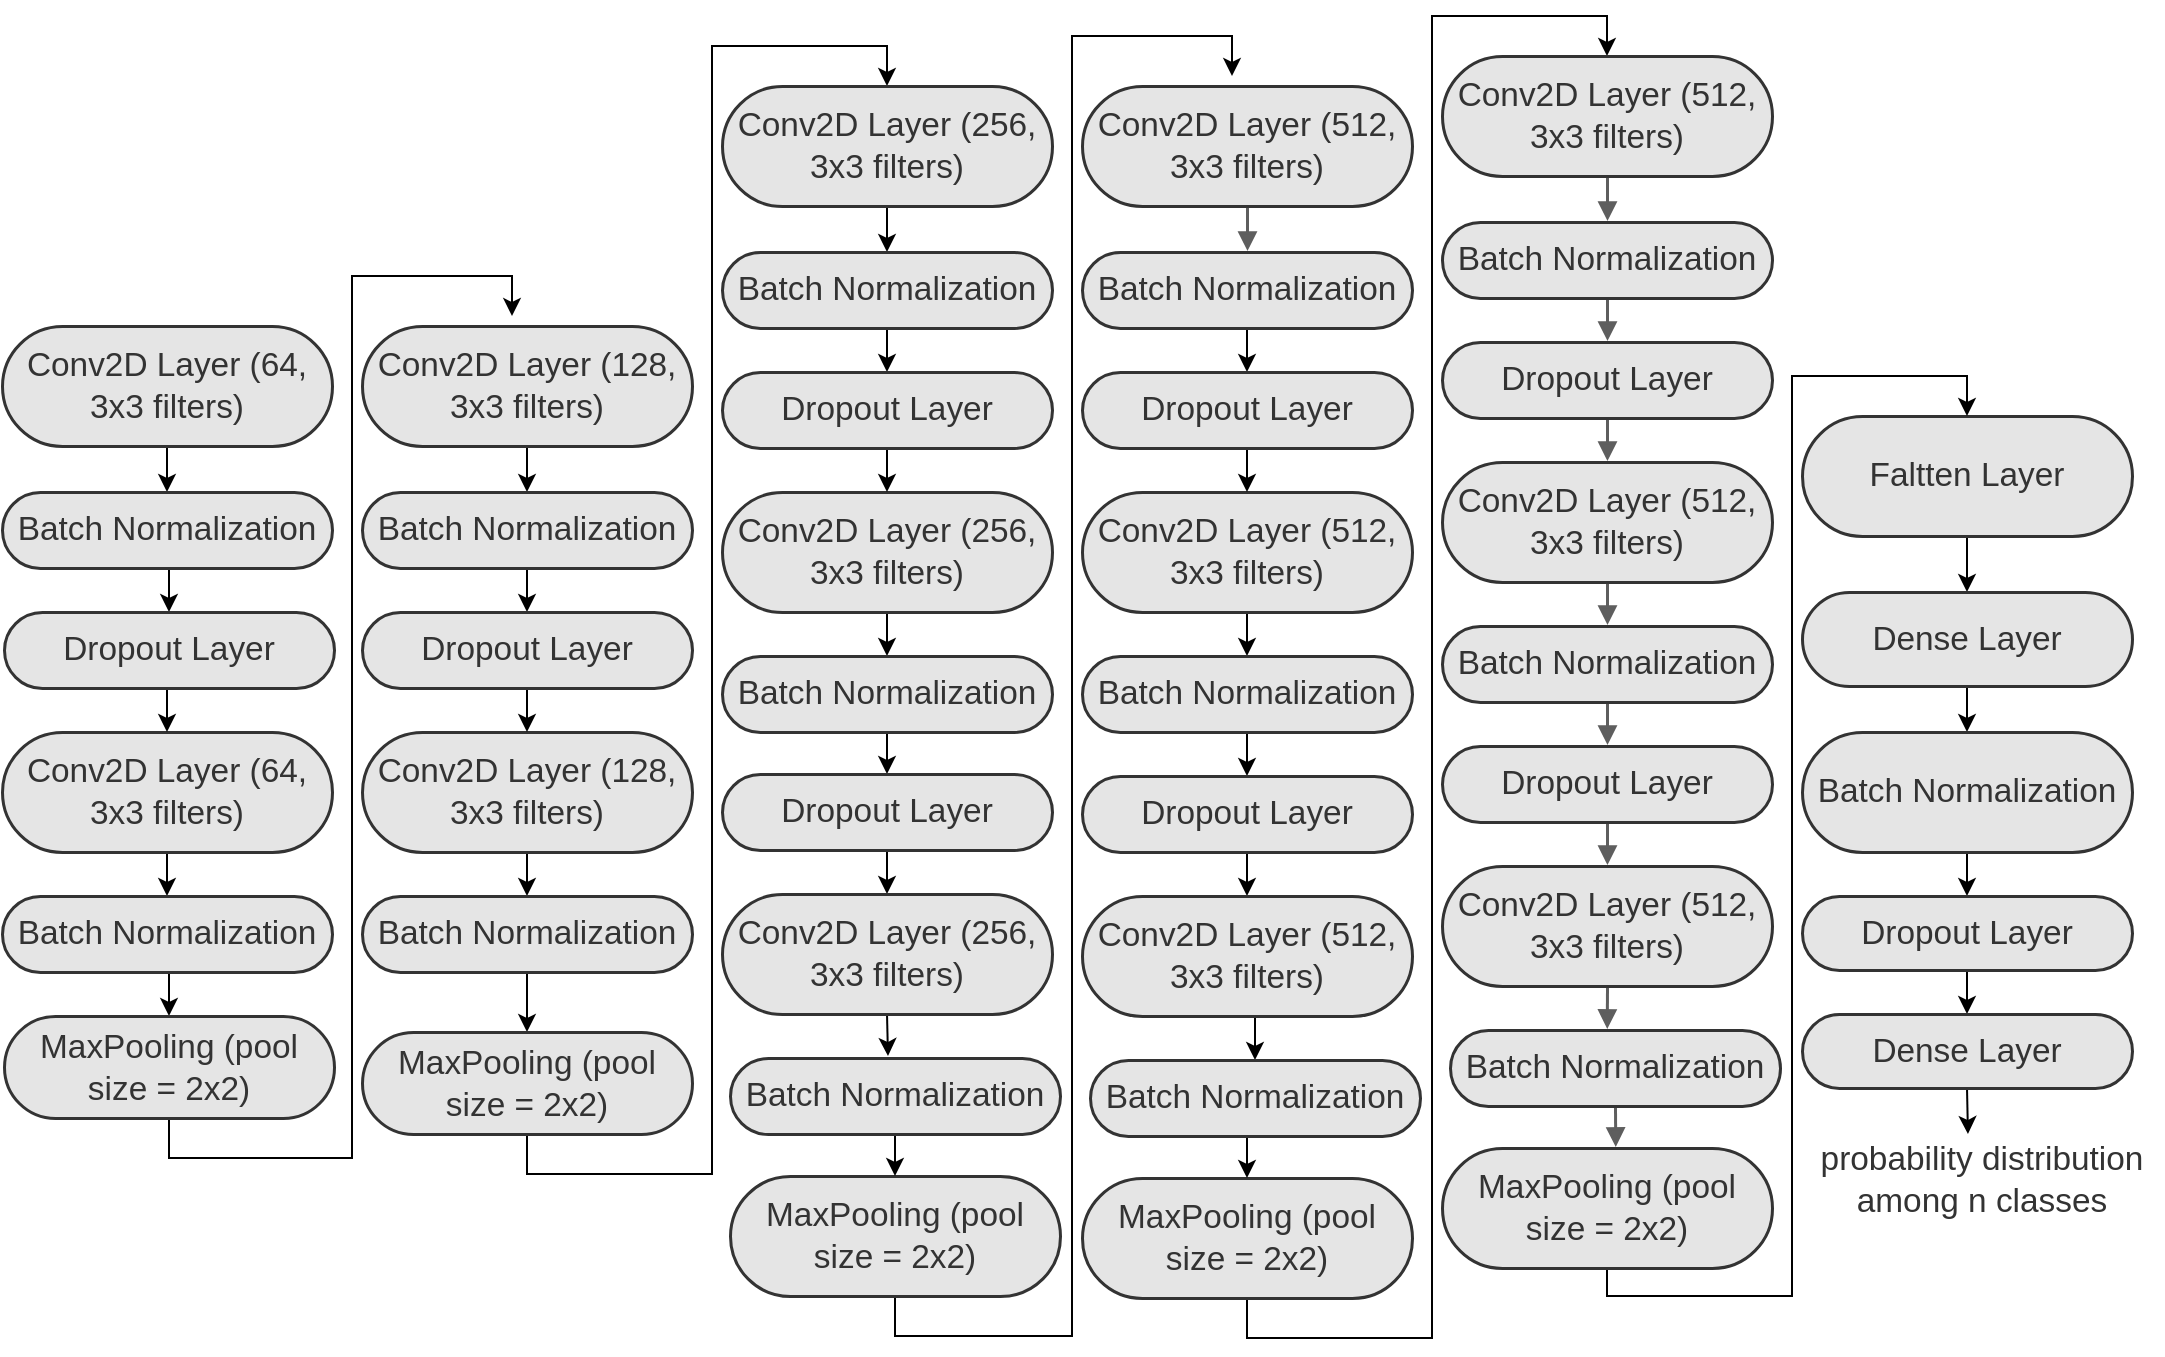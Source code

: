 <mxfile version="14.4.3" type="github">
  <diagram id="N69nodTgbJ_y2lcc52ZP" name="Page-1">
    <mxGraphModel dx="1278" dy="1684" grid="1" gridSize="10" guides="1" tooltips="1" connect="1" arrows="1" fold="1" page="1" pageScale="1" pageWidth="850" pageHeight="1100" math="0" shadow="0">
      <root>
        <mxCell id="0" />
        <mxCell id="1" parent="0" />
        <mxCell id="DJfD9Ja-8CSdaUrpbYEk-60" style="edgeStyle=orthogonalEdgeStyle;rounded=0;orthogonalLoop=1;jettySize=auto;html=1;exitX=0.5;exitY=1;exitDx=0;exitDy=0;entryX=0.5;entryY=0;entryDx=0;entryDy=0;" edge="1" parent="1" source="DJfD9Ja-8CSdaUrpbYEk-1" target="DJfD9Ja-8CSdaUrpbYEk-2">
          <mxGeometry relative="1" as="geometry" />
        </mxCell>
        <UserObject label="Conv2D Layer      (64, 3x3 filters)         " lucidchartObjectId="~4PyKlQCXt-q" id="DJfD9Ja-8CSdaUrpbYEk-1">
          <mxCell style="html=1;overflow=block;blockSpacing=1;whiteSpace=wrap;rounded=1;arcSize=50;whiteSpace=wrap;fontSize=16.7;fontColor=#333333;spacing=3.8;strokeColor=#333333;strokeOpacity=100;fillOpacity=100;fillColor=#e5e5e5;strokeWidth=1.5;" vertex="1" parent="1">
            <mxGeometry x="135" y="135" width="165" height="60" as="geometry" />
          </mxCell>
        </UserObject>
        <mxCell id="DJfD9Ja-8CSdaUrpbYEk-64" style="edgeStyle=orthogonalEdgeStyle;rounded=0;orthogonalLoop=1;jettySize=auto;html=1;exitX=0.5;exitY=1;exitDx=0;exitDy=0;entryX=0.5;entryY=0;entryDx=0;entryDy=0;" edge="1" parent="1" source="DJfD9Ja-8CSdaUrpbYEk-2" target="DJfD9Ja-8CSdaUrpbYEk-6">
          <mxGeometry relative="1" as="geometry" />
        </mxCell>
        <UserObject label="Batch Normalization" lucidchartObjectId="~4PyqPf.J0bL" id="DJfD9Ja-8CSdaUrpbYEk-2">
          <mxCell style="html=1;overflow=block;blockSpacing=1;whiteSpace=wrap;rounded=1;arcSize=50;whiteSpace=wrap;fontSize=16.7;fontColor=#333333;spacing=3.8;strokeColor=#333333;strokeOpacity=100;fillOpacity=100;fillColor=#e5e5e5;strokeWidth=1.5;" vertex="1" parent="1">
            <mxGeometry x="135" y="218" width="165" height="38" as="geometry" />
          </mxCell>
        </UserObject>
        <mxCell id="DJfD9Ja-8CSdaUrpbYEk-67" style="edgeStyle=orthogonalEdgeStyle;rounded=0;orthogonalLoop=1;jettySize=auto;html=1;exitX=0.5;exitY=1;exitDx=0;exitDy=0;entryX=0.5;entryY=0;entryDx=0;entryDy=0;" edge="1" parent="1" source="DJfD9Ja-8CSdaUrpbYEk-3" target="DJfD9Ja-8CSdaUrpbYEk-4">
          <mxGeometry relative="1" as="geometry" />
        </mxCell>
        <UserObject label="Conv2D Layer      (64, 3x3 filters)         " lucidchartObjectId="~4PyAKuKR57I" id="DJfD9Ja-8CSdaUrpbYEk-3">
          <mxCell style="html=1;overflow=block;blockSpacing=1;whiteSpace=wrap;rounded=1;arcSize=50;whiteSpace=wrap;fontSize=16.7;fontColor=#333333;spacing=3.8;strokeColor=#333333;strokeOpacity=100;fillOpacity=100;fillColor=#e5e5e5;strokeWidth=1.5;" vertex="1" parent="1">
            <mxGeometry x="135" y="338" width="165" height="60" as="geometry" />
          </mxCell>
        </UserObject>
        <mxCell id="DJfD9Ja-8CSdaUrpbYEk-68" style="edgeStyle=orthogonalEdgeStyle;rounded=0;orthogonalLoop=1;jettySize=auto;html=1;exitX=0.5;exitY=1;exitDx=0;exitDy=0;entryX=0.5;entryY=0;entryDx=0;entryDy=0;" edge="1" parent="1" source="DJfD9Ja-8CSdaUrpbYEk-4" target="DJfD9Ja-8CSdaUrpbYEk-5">
          <mxGeometry relative="1" as="geometry" />
        </mxCell>
        <UserObject label="Batch Normalization" lucidchartObjectId="~4PyzyeaoNA0" id="DJfD9Ja-8CSdaUrpbYEk-4">
          <mxCell style="html=1;overflow=block;blockSpacing=1;whiteSpace=wrap;rounded=1;arcSize=50;whiteSpace=wrap;fontSize=16.7;fontColor=#333333;spacing=3.8;strokeColor=#333333;strokeOpacity=100;fillOpacity=100;fillColor=#e5e5e5;strokeWidth=1.5;" vertex="1" parent="1">
            <mxGeometry x="135" y="420" width="165" height="38" as="geometry" />
          </mxCell>
        </UserObject>
        <mxCell id="DJfD9Ja-8CSdaUrpbYEk-65" style="edgeStyle=orthogonalEdgeStyle;rounded=0;orthogonalLoop=1;jettySize=auto;html=1;exitX=0.5;exitY=1;exitDx=0;exitDy=0;" edge="1" parent="1" source="DJfD9Ja-8CSdaUrpbYEk-5">
          <mxGeometry relative="1" as="geometry">
            <mxPoint x="390" y="130" as="targetPoint" />
            <Array as="points">
              <mxPoint x="219" y="551" />
              <mxPoint x="310" y="551" />
              <mxPoint x="310" y="110" />
              <mxPoint x="390" y="110" />
            </Array>
          </mxGeometry>
        </mxCell>
        <UserObject label="MaxPooling      (pool size = 2x2)" lucidchartObjectId="~4PyM3jMeS1W" id="DJfD9Ja-8CSdaUrpbYEk-5">
          <mxCell style="html=1;overflow=block;blockSpacing=1;whiteSpace=wrap;rounded=1;arcSize=50;whiteSpace=wrap;fontSize=16.7;fontColor=#333333;spacing=3.8;strokeColor=#333333;strokeOpacity=100;fillOpacity=100;fillColor=#e5e5e5;strokeWidth=1.5;" vertex="1" parent="1">
            <mxGeometry x="136" y="480" width="165" height="51" as="geometry" />
          </mxCell>
        </UserObject>
        <mxCell id="DJfD9Ja-8CSdaUrpbYEk-66" style="edgeStyle=orthogonalEdgeStyle;rounded=0;orthogonalLoop=1;jettySize=auto;html=1;exitX=0.5;exitY=1;exitDx=0;exitDy=0;entryX=0.5;entryY=0;entryDx=0;entryDy=0;" edge="1" parent="1" source="DJfD9Ja-8CSdaUrpbYEk-6" target="DJfD9Ja-8CSdaUrpbYEk-3">
          <mxGeometry relative="1" as="geometry" />
        </mxCell>
        <UserObject label="Dropout Layer" lucidchartObjectId="~4Pyql6qKk3y" id="DJfD9Ja-8CSdaUrpbYEk-6">
          <mxCell style="html=1;overflow=block;blockSpacing=1;whiteSpace=wrap;rounded=1;arcSize=50;whiteSpace=wrap;fontSize=16.7;fontColor=#333333;spacing=3.8;strokeColor=#333333;strokeOpacity=100;fillOpacity=100;fillColor=#e5e5e5;strokeWidth=1.5;" vertex="1" parent="1">
            <mxGeometry x="136" y="278" width="165" height="38" as="geometry" />
          </mxCell>
        </UserObject>
        <mxCell id="DJfD9Ja-8CSdaUrpbYEk-69" style="edgeStyle=orthogonalEdgeStyle;rounded=0;orthogonalLoop=1;jettySize=auto;html=1;exitX=0.5;exitY=1;exitDx=0;exitDy=0;entryX=0.5;entryY=0;entryDx=0;entryDy=0;" edge="1" parent="1" source="DJfD9Ja-8CSdaUrpbYEk-7" target="DJfD9Ja-8CSdaUrpbYEk-8">
          <mxGeometry relative="1" as="geometry" />
        </mxCell>
        <UserObject label="Conv2D Layer      (128, 3x3 filters)         " lucidchartObjectId="m5PyXlGWp8mJ" id="DJfD9Ja-8CSdaUrpbYEk-7">
          <mxCell style="html=1;overflow=block;blockSpacing=1;whiteSpace=wrap;rounded=1;arcSize=50;whiteSpace=wrap;fontSize=16.7;fontColor=#333333;spacing=3.8;strokeColor=#333333;strokeOpacity=100;fillOpacity=100;fillColor=#e5e5e5;strokeWidth=1.5;" vertex="1" parent="1">
            <mxGeometry x="315" y="135" width="165" height="60" as="geometry" />
          </mxCell>
        </UserObject>
        <mxCell id="DJfD9Ja-8CSdaUrpbYEk-70" style="edgeStyle=orthogonalEdgeStyle;rounded=0;orthogonalLoop=1;jettySize=auto;html=1;exitX=0.5;exitY=1;exitDx=0;exitDy=0;entryX=0.5;entryY=0;entryDx=0;entryDy=0;" edge="1" parent="1" source="DJfD9Ja-8CSdaUrpbYEk-8" target="DJfD9Ja-8CSdaUrpbYEk-12">
          <mxGeometry relative="1" as="geometry" />
        </mxCell>
        <UserObject label="Batch Normalization" lucidchartObjectId="m5Py8WKvEygd" id="DJfD9Ja-8CSdaUrpbYEk-8">
          <mxCell style="html=1;overflow=block;blockSpacing=1;whiteSpace=wrap;rounded=1;arcSize=50;whiteSpace=wrap;fontSize=16.7;fontColor=#333333;spacing=3.8;strokeColor=#333333;strokeOpacity=100;fillOpacity=100;fillColor=#e5e5e5;strokeWidth=1.5;" vertex="1" parent="1">
            <mxGeometry x="315" y="218" width="165" height="38" as="geometry" />
          </mxCell>
        </UserObject>
        <mxCell id="DJfD9Ja-8CSdaUrpbYEk-72" style="edgeStyle=orthogonalEdgeStyle;rounded=0;orthogonalLoop=1;jettySize=auto;html=1;exitX=0.5;exitY=1;exitDx=0;exitDy=0;entryX=0.5;entryY=0;entryDx=0;entryDy=0;" edge="1" parent="1" source="DJfD9Ja-8CSdaUrpbYEk-9" target="DJfD9Ja-8CSdaUrpbYEk-10">
          <mxGeometry relative="1" as="geometry" />
        </mxCell>
        <UserObject label="Conv2D Layer      (128, 3x3 filters)         " lucidchartObjectId="m5PyTUAXMyqm" id="DJfD9Ja-8CSdaUrpbYEk-9">
          <mxCell style="html=1;overflow=block;blockSpacing=1;whiteSpace=wrap;rounded=1;arcSize=50;whiteSpace=wrap;fontSize=16.7;fontColor=#333333;spacing=3.8;strokeColor=#333333;strokeOpacity=100;fillOpacity=100;fillColor=#e5e5e5;strokeWidth=1.5;" vertex="1" parent="1">
            <mxGeometry x="315" y="338" width="165" height="60" as="geometry" />
          </mxCell>
        </UserObject>
        <mxCell id="DJfD9Ja-8CSdaUrpbYEk-73" style="edgeStyle=orthogonalEdgeStyle;rounded=0;orthogonalLoop=1;jettySize=auto;html=1;exitX=0.5;exitY=1;exitDx=0;exitDy=0;entryX=0.5;entryY=0;entryDx=0;entryDy=0;" edge="1" parent="1" source="DJfD9Ja-8CSdaUrpbYEk-10" target="DJfD9Ja-8CSdaUrpbYEk-11">
          <mxGeometry relative="1" as="geometry" />
        </mxCell>
        <UserObject label="Batch Normalization" lucidchartObjectId="m5PyZV~lbY5c" id="DJfD9Ja-8CSdaUrpbYEk-10">
          <mxCell style="html=1;overflow=block;blockSpacing=1;whiteSpace=wrap;rounded=1;arcSize=50;whiteSpace=wrap;fontSize=16.7;fontColor=#333333;spacing=3.8;strokeColor=#333333;strokeOpacity=100;fillOpacity=100;fillColor=#e5e5e5;strokeWidth=1.5;" vertex="1" parent="1">
            <mxGeometry x="315" y="420" width="165" height="38" as="geometry" />
          </mxCell>
        </UserObject>
        <mxCell id="DJfD9Ja-8CSdaUrpbYEk-97" style="edgeStyle=orthogonalEdgeStyle;rounded=0;orthogonalLoop=1;jettySize=auto;html=1;exitX=0.5;exitY=1;exitDx=0;exitDy=0;entryX=0.5;entryY=0;entryDx=0;entryDy=0;" edge="1" parent="1" source="DJfD9Ja-8CSdaUrpbYEk-11" target="DJfD9Ja-8CSdaUrpbYEk-13">
          <mxGeometry relative="1" as="geometry">
            <Array as="points">
              <mxPoint x="398" y="559" />
              <mxPoint x="490" y="559" />
              <mxPoint x="490" y="-5" />
              <mxPoint x="578" y="-5" />
            </Array>
          </mxGeometry>
        </mxCell>
        <UserObject label="MaxPooling      (pool size = 2x2)" lucidchartObjectId="m5PywDav7v7n" id="DJfD9Ja-8CSdaUrpbYEk-11">
          <mxCell style="html=1;overflow=block;blockSpacing=1;whiteSpace=wrap;rounded=1;arcSize=50;whiteSpace=wrap;fontSize=16.7;fontColor=#333333;spacing=3.8;strokeColor=#333333;strokeOpacity=100;fillOpacity=100;fillColor=#e5e5e5;strokeWidth=1.5;" vertex="1" parent="1">
            <mxGeometry x="315" y="488" width="165" height="51" as="geometry" />
          </mxCell>
        </UserObject>
        <mxCell id="DJfD9Ja-8CSdaUrpbYEk-71" style="edgeStyle=orthogonalEdgeStyle;rounded=0;orthogonalLoop=1;jettySize=auto;html=1;exitX=0.5;exitY=1;exitDx=0;exitDy=0;entryX=0.5;entryY=0;entryDx=0;entryDy=0;" edge="1" parent="1" source="DJfD9Ja-8CSdaUrpbYEk-12" target="DJfD9Ja-8CSdaUrpbYEk-9">
          <mxGeometry relative="1" as="geometry" />
        </mxCell>
        <UserObject label="Dropout Layer" lucidchartObjectId="m5PyluI1yRXE" id="DJfD9Ja-8CSdaUrpbYEk-12">
          <mxCell style="html=1;overflow=block;blockSpacing=1;whiteSpace=wrap;rounded=1;arcSize=50;whiteSpace=wrap;fontSize=16.7;fontColor=#333333;spacing=3.8;strokeColor=#333333;strokeOpacity=100;fillOpacity=100;fillColor=#e5e5e5;strokeWidth=1.5;" vertex="1" parent="1">
            <mxGeometry x="315" y="278" width="165" height="38" as="geometry" />
          </mxCell>
        </UserObject>
        <mxCell id="DJfD9Ja-8CSdaUrpbYEk-74" style="edgeStyle=orthogonalEdgeStyle;rounded=0;orthogonalLoop=1;jettySize=auto;html=1;exitX=0.5;exitY=1;exitDx=0;exitDy=0;entryX=0.5;entryY=0;entryDx=0;entryDy=0;" edge="1" parent="1" source="DJfD9Ja-8CSdaUrpbYEk-13" target="DJfD9Ja-8CSdaUrpbYEk-14">
          <mxGeometry relative="1" as="geometry" />
        </mxCell>
        <UserObject label="Conv2D Layer      (256, 3x3 filters)         " lucidchartObjectId="-5PykQrndoN7" id="DJfD9Ja-8CSdaUrpbYEk-13">
          <mxCell style="html=1;overflow=block;blockSpacing=1;whiteSpace=wrap;rounded=1;arcSize=50;whiteSpace=wrap;fontSize=16.7;fontColor=#333333;spacing=3.8;strokeColor=#333333;strokeOpacity=100;fillOpacity=100;fillColor=#e5e5e5;strokeWidth=1.5;" vertex="1" parent="1">
            <mxGeometry x="495" y="15" width="165" height="60" as="geometry" />
          </mxCell>
        </UserObject>
        <mxCell id="DJfD9Ja-8CSdaUrpbYEk-75" style="edgeStyle=orthogonalEdgeStyle;rounded=0;orthogonalLoop=1;jettySize=auto;html=1;exitX=0.5;exitY=1;exitDx=0;exitDy=0;entryX=0.5;entryY=0;entryDx=0;entryDy=0;" edge="1" parent="1" source="DJfD9Ja-8CSdaUrpbYEk-14" target="DJfD9Ja-8CSdaUrpbYEk-18">
          <mxGeometry relative="1" as="geometry" />
        </mxCell>
        <UserObject label="Batch Normalization" lucidchartObjectId="-5Pyy6Q3aqns" id="DJfD9Ja-8CSdaUrpbYEk-14">
          <mxCell style="html=1;overflow=block;blockSpacing=1;whiteSpace=wrap;rounded=1;arcSize=50;whiteSpace=wrap;fontSize=16.7;fontColor=#333333;spacing=3.8;strokeColor=#333333;strokeOpacity=100;fillOpacity=100;fillColor=#e5e5e5;strokeWidth=1.5;" vertex="1" parent="1">
            <mxGeometry x="495" y="98" width="165" height="38" as="geometry" />
          </mxCell>
        </UserObject>
        <mxCell id="DJfD9Ja-8CSdaUrpbYEk-77" style="edgeStyle=orthogonalEdgeStyle;rounded=0;orthogonalLoop=1;jettySize=auto;html=1;exitX=0.5;exitY=1;exitDx=0;exitDy=0;entryX=0.5;entryY=0;entryDx=0;entryDy=0;" edge="1" parent="1" source="DJfD9Ja-8CSdaUrpbYEk-15" target="DJfD9Ja-8CSdaUrpbYEk-16">
          <mxGeometry relative="1" as="geometry" />
        </mxCell>
        <UserObject label="Conv2D Layer      (256, 3x3 filters)         " lucidchartObjectId="-5PyzjLJewwP" id="DJfD9Ja-8CSdaUrpbYEk-15">
          <mxCell style="html=1;overflow=block;blockSpacing=1;whiteSpace=wrap;rounded=1;arcSize=50;whiteSpace=wrap;fontSize=16.7;fontColor=#333333;spacing=3.8;strokeColor=#333333;strokeOpacity=100;fillOpacity=100;fillColor=#e5e5e5;strokeWidth=1.5;" vertex="1" parent="1">
            <mxGeometry x="495" y="218" width="165" height="60" as="geometry" />
          </mxCell>
        </UserObject>
        <mxCell id="DJfD9Ja-8CSdaUrpbYEk-78" style="edgeStyle=orthogonalEdgeStyle;rounded=0;orthogonalLoop=1;jettySize=auto;html=1;exitX=0.5;exitY=1;exitDx=0;exitDy=0;entryX=0.5;entryY=0;entryDx=0;entryDy=0;" edge="1" parent="1" source="DJfD9Ja-8CSdaUrpbYEk-16" target="DJfD9Ja-8CSdaUrpbYEk-19">
          <mxGeometry relative="1" as="geometry" />
        </mxCell>
        <UserObject label="Batch Normalization" lucidchartObjectId="-5PyuCS3xRi8" id="DJfD9Ja-8CSdaUrpbYEk-16">
          <mxCell style="html=1;overflow=block;blockSpacing=1;whiteSpace=wrap;rounded=1;arcSize=50;whiteSpace=wrap;fontSize=16.7;fontColor=#333333;spacing=3.8;strokeColor=#333333;strokeOpacity=100;fillOpacity=100;fillColor=#e5e5e5;strokeWidth=1.5;" vertex="1" parent="1">
            <mxGeometry x="495" y="300" width="165" height="38" as="geometry" />
          </mxCell>
        </UserObject>
        <mxCell id="DJfD9Ja-8CSdaUrpbYEk-98" style="edgeStyle=orthogonalEdgeStyle;rounded=0;orthogonalLoop=1;jettySize=auto;html=1;exitX=0.5;exitY=1;exitDx=0;exitDy=0;" edge="1" parent="1" source="DJfD9Ja-8CSdaUrpbYEk-17">
          <mxGeometry relative="1" as="geometry">
            <mxPoint x="750" y="10" as="targetPoint" />
            <Array as="points">
              <mxPoint x="582" y="640" />
              <mxPoint x="670" y="640" />
              <mxPoint x="670" y="-10" />
              <mxPoint x="750" y="-10" />
            </Array>
          </mxGeometry>
        </mxCell>
        <UserObject label="MaxPooling      (pool size = 2x2)" lucidchartObjectId="-5Py5rm~ig~E" id="DJfD9Ja-8CSdaUrpbYEk-17">
          <mxCell style="html=1;overflow=block;blockSpacing=1;whiteSpace=wrap;rounded=1;arcSize=50;whiteSpace=wrap;fontSize=16.7;fontColor=#333333;spacing=3.8;strokeColor=#333333;strokeOpacity=100;fillOpacity=100;fillColor=#e5e5e5;strokeWidth=1.5;" vertex="1" parent="1">
            <mxGeometry x="499" y="560" width="165" height="60" as="geometry" />
          </mxCell>
        </UserObject>
        <mxCell id="DJfD9Ja-8CSdaUrpbYEk-76" style="edgeStyle=orthogonalEdgeStyle;rounded=0;orthogonalLoop=1;jettySize=auto;html=1;exitX=0.5;exitY=1;exitDx=0;exitDy=0;entryX=0.5;entryY=0;entryDx=0;entryDy=0;" edge="1" parent="1" source="DJfD9Ja-8CSdaUrpbYEk-18" target="DJfD9Ja-8CSdaUrpbYEk-15">
          <mxGeometry relative="1" as="geometry" />
        </mxCell>
        <UserObject label="Dropout Layer" lucidchartObjectId="-5Py0XA3DC6Q" id="DJfD9Ja-8CSdaUrpbYEk-18">
          <mxCell style="html=1;overflow=block;blockSpacing=1;whiteSpace=wrap;rounded=1;arcSize=50;whiteSpace=wrap;fontSize=16.7;fontColor=#333333;spacing=3.8;strokeColor=#333333;strokeOpacity=100;fillOpacity=100;fillColor=#e5e5e5;strokeWidth=1.5;" vertex="1" parent="1">
            <mxGeometry x="495" y="158" width="165" height="38" as="geometry" />
          </mxCell>
        </UserObject>
        <mxCell id="DJfD9Ja-8CSdaUrpbYEk-79" style="edgeStyle=orthogonalEdgeStyle;rounded=0;orthogonalLoop=1;jettySize=auto;html=1;exitX=0.5;exitY=1;exitDx=0;exitDy=0;entryX=0.5;entryY=0;entryDx=0;entryDy=0;" edge="1" parent="1" source="DJfD9Ja-8CSdaUrpbYEk-19" target="DJfD9Ja-8CSdaUrpbYEk-20">
          <mxGeometry relative="1" as="geometry" />
        </mxCell>
        <UserObject label="Dropout Layer" lucidchartObjectId="-5PyijjSBZWQ" id="DJfD9Ja-8CSdaUrpbYEk-19">
          <mxCell style="html=1;overflow=block;blockSpacing=1;whiteSpace=wrap;rounded=1;arcSize=50;whiteSpace=wrap;fontSize=16.7;fontColor=#333333;spacing=3.8;strokeColor=#333333;strokeOpacity=100;fillOpacity=100;fillColor=#e5e5e5;strokeWidth=1.5;" vertex="1" parent="1">
            <mxGeometry x="495" y="359" width="165" height="38" as="geometry" />
          </mxCell>
        </UserObject>
        <mxCell id="DJfD9Ja-8CSdaUrpbYEk-80" style="edgeStyle=orthogonalEdgeStyle;rounded=0;orthogonalLoop=1;jettySize=auto;html=1;exitX=0.5;exitY=1;exitDx=0;exitDy=0;" edge="1" parent="1" source="DJfD9Ja-8CSdaUrpbYEk-20">
          <mxGeometry relative="1" as="geometry">
            <mxPoint x="578" y="500" as="targetPoint" />
          </mxGeometry>
        </mxCell>
        <UserObject label="Conv2D Layer      (256, 3x3 filters)         " lucidchartObjectId="-5PyetL1f2k8" id="DJfD9Ja-8CSdaUrpbYEk-20">
          <mxCell style="html=1;overflow=block;blockSpacing=1;whiteSpace=wrap;rounded=1;arcSize=50;whiteSpace=wrap;fontSize=16.7;fontColor=#333333;spacing=3.8;strokeColor=#333333;strokeOpacity=100;fillOpacity=100;fillColor=#e5e5e5;strokeWidth=1.5;" vertex="1" parent="1">
            <mxGeometry x="495" y="419" width="165" height="60" as="geometry" />
          </mxCell>
        </UserObject>
        <mxCell id="DJfD9Ja-8CSdaUrpbYEk-81" style="edgeStyle=orthogonalEdgeStyle;rounded=0;orthogonalLoop=1;jettySize=auto;html=1;exitX=0.5;exitY=1;exitDx=0;exitDy=0;entryX=0.5;entryY=0;entryDx=0;entryDy=0;" edge="1" parent="1" source="DJfD9Ja-8CSdaUrpbYEk-21" target="DJfD9Ja-8CSdaUrpbYEk-17">
          <mxGeometry relative="1" as="geometry" />
        </mxCell>
        <UserObject label="Batch Normalization" lucidchartObjectId="-5Py3piN6-un" id="DJfD9Ja-8CSdaUrpbYEk-21">
          <mxCell style="html=1;overflow=block;blockSpacing=1;whiteSpace=wrap;rounded=1;arcSize=50;whiteSpace=wrap;fontSize=16.7;fontColor=#333333;spacing=3.8;strokeColor=#333333;strokeOpacity=100;fillOpacity=100;fillColor=#e5e5e5;strokeWidth=1.5;" vertex="1" parent="1">
            <mxGeometry x="499" y="501" width="165" height="38" as="geometry" />
          </mxCell>
        </UserObject>
        <UserObject label="Conv2D Layer      (512, 3x3 filters)         " lucidchartObjectId="B6PyI6CBR1lK" id="DJfD9Ja-8CSdaUrpbYEk-22">
          <mxCell style="html=1;overflow=block;blockSpacing=1;whiteSpace=wrap;rounded=1;arcSize=50;whiteSpace=wrap;fontSize=16.7;fontColor=#333333;spacing=3.8;strokeColor=#333333;strokeOpacity=100;fillOpacity=100;fillColor=#e5e5e5;strokeWidth=1.5;" vertex="1" parent="1">
            <mxGeometry x="675" y="15" width="165" height="60" as="geometry" />
          </mxCell>
        </UserObject>
        <mxCell id="DJfD9Ja-8CSdaUrpbYEk-82" style="edgeStyle=orthogonalEdgeStyle;rounded=0;orthogonalLoop=1;jettySize=auto;html=1;exitX=0.5;exitY=1;exitDx=0;exitDy=0;entryX=0.5;entryY=0;entryDx=0;entryDy=0;" edge="1" parent="1" source="DJfD9Ja-8CSdaUrpbYEk-23" target="DJfD9Ja-8CSdaUrpbYEk-27">
          <mxGeometry relative="1" as="geometry" />
        </mxCell>
        <UserObject label="Batch Normalization" lucidchartObjectId="B6PyHj2BCP3U" id="DJfD9Ja-8CSdaUrpbYEk-23">
          <mxCell style="html=1;overflow=block;blockSpacing=1;whiteSpace=wrap;rounded=1;arcSize=50;whiteSpace=wrap;fontSize=16.7;fontColor=#333333;spacing=3.8;strokeColor=#333333;strokeOpacity=100;fillOpacity=100;fillColor=#e5e5e5;strokeWidth=1.5;" vertex="1" parent="1">
            <mxGeometry x="675" y="98" width="165" height="38" as="geometry" />
          </mxCell>
        </UserObject>
        <mxCell id="DJfD9Ja-8CSdaUrpbYEk-84" style="edgeStyle=orthogonalEdgeStyle;rounded=0;orthogonalLoop=1;jettySize=auto;html=1;exitX=0.5;exitY=1;exitDx=0;exitDy=0;entryX=0.5;entryY=0;entryDx=0;entryDy=0;" edge="1" parent="1" source="DJfD9Ja-8CSdaUrpbYEk-24" target="DJfD9Ja-8CSdaUrpbYEk-25">
          <mxGeometry relative="1" as="geometry" />
        </mxCell>
        <UserObject label="Conv2D Layer      (512, 3x3 filters)         " lucidchartObjectId="B6PysOwoispX" id="DJfD9Ja-8CSdaUrpbYEk-24">
          <mxCell style="html=1;overflow=block;blockSpacing=1;whiteSpace=wrap;rounded=1;arcSize=50;whiteSpace=wrap;fontSize=16.7;fontColor=#333333;spacing=3.8;strokeColor=#333333;strokeOpacity=100;fillOpacity=100;fillColor=#e5e5e5;strokeWidth=1.5;" vertex="1" parent="1">
            <mxGeometry x="675" y="218" width="165" height="60" as="geometry" />
          </mxCell>
        </UserObject>
        <mxCell id="DJfD9Ja-8CSdaUrpbYEk-85" style="edgeStyle=orthogonalEdgeStyle;rounded=0;orthogonalLoop=1;jettySize=auto;html=1;exitX=0.5;exitY=1;exitDx=0;exitDy=0;entryX=0.5;entryY=0;entryDx=0;entryDy=0;" edge="1" parent="1" source="DJfD9Ja-8CSdaUrpbYEk-25" target="DJfD9Ja-8CSdaUrpbYEk-28">
          <mxGeometry relative="1" as="geometry" />
        </mxCell>
        <UserObject label="Batch Normalization" lucidchartObjectId="B6PyFdhAwwAR" id="DJfD9Ja-8CSdaUrpbYEk-25">
          <mxCell style="html=1;overflow=block;blockSpacing=1;whiteSpace=wrap;rounded=1;arcSize=50;whiteSpace=wrap;fontSize=16.7;fontColor=#333333;spacing=3.8;strokeColor=#333333;strokeOpacity=100;fillOpacity=100;fillColor=#e5e5e5;strokeWidth=1.5;" vertex="1" parent="1">
            <mxGeometry x="675" y="300" width="165" height="38" as="geometry" />
          </mxCell>
        </UserObject>
        <mxCell id="DJfD9Ja-8CSdaUrpbYEk-99" style="edgeStyle=orthogonalEdgeStyle;rounded=0;orthogonalLoop=1;jettySize=auto;html=1;exitX=0.5;exitY=1;exitDx=0;exitDy=0;entryX=0.5;entryY=0;entryDx=0;entryDy=0;" edge="1" parent="1" source="DJfD9Ja-8CSdaUrpbYEk-26" target="DJfD9Ja-8CSdaUrpbYEk-36">
          <mxGeometry relative="1" as="geometry">
            <Array as="points">
              <mxPoint x="758" y="641" />
              <mxPoint x="850" y="641" />
              <mxPoint x="850" y="-20" />
              <mxPoint x="938" y="-20" />
            </Array>
          </mxGeometry>
        </mxCell>
        <UserObject label="MaxPooling      (pool size = 2x2)" lucidchartObjectId="B6PyXR6HBno2" id="DJfD9Ja-8CSdaUrpbYEk-26">
          <mxCell style="html=1;overflow=block;blockSpacing=1;whiteSpace=wrap;rounded=1;arcSize=50;whiteSpace=wrap;fontSize=16.7;fontColor=#333333;spacing=3.8;strokeColor=#333333;strokeOpacity=100;fillOpacity=100;fillColor=#e5e5e5;strokeWidth=1.5;" vertex="1" parent="1">
            <mxGeometry x="675" y="561" width="165" height="60" as="geometry" />
          </mxCell>
        </UserObject>
        <mxCell id="DJfD9Ja-8CSdaUrpbYEk-83" style="edgeStyle=orthogonalEdgeStyle;rounded=0;orthogonalLoop=1;jettySize=auto;html=1;exitX=0.5;exitY=1;exitDx=0;exitDy=0;entryX=0.5;entryY=0;entryDx=0;entryDy=0;" edge="1" parent="1" source="DJfD9Ja-8CSdaUrpbYEk-27" target="DJfD9Ja-8CSdaUrpbYEk-24">
          <mxGeometry relative="1" as="geometry" />
        </mxCell>
        <UserObject label="Dropout Layer" lucidchartObjectId="B6PyED_C5WVc" id="DJfD9Ja-8CSdaUrpbYEk-27">
          <mxCell style="html=1;overflow=block;blockSpacing=1;whiteSpace=wrap;rounded=1;arcSize=50;whiteSpace=wrap;fontSize=16.7;fontColor=#333333;spacing=3.8;strokeColor=#333333;strokeOpacity=100;fillOpacity=100;fillColor=#e5e5e5;strokeWidth=1.5;" vertex="1" parent="1">
            <mxGeometry x="675" y="158" width="165" height="38" as="geometry" />
          </mxCell>
        </UserObject>
        <mxCell id="DJfD9Ja-8CSdaUrpbYEk-86" style="edgeStyle=orthogonalEdgeStyle;rounded=0;orthogonalLoop=1;jettySize=auto;html=1;exitX=0.5;exitY=1;exitDx=0;exitDy=0;entryX=0.5;entryY=0;entryDx=0;entryDy=0;" edge="1" parent="1" source="DJfD9Ja-8CSdaUrpbYEk-28" target="DJfD9Ja-8CSdaUrpbYEk-29">
          <mxGeometry relative="1" as="geometry" />
        </mxCell>
        <UserObject label="Dropout Layer" lucidchartObjectId="B6PyM-yrs10p" id="DJfD9Ja-8CSdaUrpbYEk-28">
          <mxCell style="html=1;overflow=block;blockSpacing=1;whiteSpace=wrap;rounded=1;arcSize=50;whiteSpace=wrap;fontSize=16.7;fontColor=#333333;spacing=3.8;strokeColor=#333333;strokeOpacity=100;fillOpacity=100;fillColor=#e5e5e5;strokeWidth=1.5;" vertex="1" parent="1">
            <mxGeometry x="675" y="360" width="165" height="38" as="geometry" />
          </mxCell>
        </UserObject>
        <mxCell id="DJfD9Ja-8CSdaUrpbYEk-87" style="edgeStyle=orthogonalEdgeStyle;rounded=0;orthogonalLoop=1;jettySize=auto;html=1;exitX=0.5;exitY=1;exitDx=0;exitDy=0;entryX=0.5;entryY=0;entryDx=0;entryDy=0;" edge="1" parent="1" source="DJfD9Ja-8CSdaUrpbYEk-29" target="DJfD9Ja-8CSdaUrpbYEk-30">
          <mxGeometry relative="1" as="geometry" />
        </mxCell>
        <UserObject label="Conv2D Layer      (512, 3x3 filters)         " lucidchartObjectId="B6PyO1Msq0X5" id="DJfD9Ja-8CSdaUrpbYEk-29">
          <mxCell style="html=1;overflow=block;blockSpacing=1;whiteSpace=wrap;rounded=1;arcSize=50;whiteSpace=wrap;fontSize=16.7;fontColor=#333333;spacing=3.8;strokeColor=#333333;strokeOpacity=100;fillOpacity=100;fillColor=#e5e5e5;strokeWidth=1.5;" vertex="1" parent="1">
            <mxGeometry x="675" y="420" width="165" height="60" as="geometry" />
          </mxCell>
        </UserObject>
        <mxCell id="DJfD9Ja-8CSdaUrpbYEk-88" style="edgeStyle=orthogonalEdgeStyle;rounded=0;orthogonalLoop=1;jettySize=auto;html=1;exitX=0.5;exitY=1;exitDx=0;exitDy=0;entryX=0.5;entryY=0;entryDx=0;entryDy=0;" edge="1" parent="1" source="DJfD9Ja-8CSdaUrpbYEk-30" target="DJfD9Ja-8CSdaUrpbYEk-26">
          <mxGeometry relative="1" as="geometry" />
        </mxCell>
        <UserObject label="Batch Normalization" lucidchartObjectId="B6PyeyBqbc-Z" id="DJfD9Ja-8CSdaUrpbYEk-30">
          <mxCell style="html=1;overflow=block;blockSpacing=1;whiteSpace=wrap;rounded=1;arcSize=50;whiteSpace=wrap;fontSize=16.7;fontColor=#333333;spacing=3.8;strokeColor=#333333;strokeOpacity=100;fillOpacity=100;fillColor=#e5e5e5;strokeWidth=1.5;" vertex="1" parent="1">
            <mxGeometry x="679" y="502" width="165" height="38" as="geometry" />
          </mxCell>
        </UserObject>
        <UserObject label="probability distribution among n classes" lucidchartObjectId="46PyHdsDiIsM" id="DJfD9Ja-8CSdaUrpbYEk-31">
          <mxCell style="html=1;overflow=block;blockSpacing=1;whiteSpace=wrap;strokeColor=none;fillColor=none;whiteSpace=wrap;fontSize=16.7;fontColor=#333333;spacing=0;strokeWidth=1.5;" vertex="1" parent="1">
            <mxGeometry x="1035" y="539" width="180" height="45" as="geometry" />
          </mxCell>
        </UserObject>
        <mxCell id="DJfD9Ja-8CSdaUrpbYEk-89" style="edgeStyle=orthogonalEdgeStyle;rounded=0;orthogonalLoop=1;jettySize=auto;html=1;exitX=0.5;exitY=1;exitDx=0;exitDy=0;entryX=0.5;entryY=0;entryDx=0;entryDy=0;" edge="1" parent="1" source="DJfD9Ja-8CSdaUrpbYEk-32" target="DJfD9Ja-8CSdaUrpbYEk-33">
          <mxGeometry relative="1" as="geometry" />
        </mxCell>
        <UserObject label="Faltten Layer" lucidchartObjectId="46PykARX0P32" id="DJfD9Ja-8CSdaUrpbYEk-32">
          <mxCell style="html=1;overflow=block;blockSpacing=1;whiteSpace=wrap;rounded=1;arcSize=50;whiteSpace=wrap;fontSize=16.7;fontColor=#333333;spacing=3.8;strokeColor=#333333;strokeOpacity=100;fillOpacity=100;fillColor=#e5e5e5;strokeWidth=1.5;" vertex="1" parent="1">
            <mxGeometry x="1035" y="180" width="165" height="60" as="geometry" />
          </mxCell>
        </UserObject>
        <mxCell id="DJfD9Ja-8CSdaUrpbYEk-90" style="edgeStyle=orthogonalEdgeStyle;rounded=0;orthogonalLoop=1;jettySize=auto;html=1;exitX=0.5;exitY=1;exitDx=0;exitDy=0;entryX=0.5;entryY=0;entryDx=0;entryDy=0;" edge="1" parent="1" source="DJfD9Ja-8CSdaUrpbYEk-33" target="DJfD9Ja-8CSdaUrpbYEk-34">
          <mxGeometry relative="1" as="geometry" />
        </mxCell>
        <UserObject label="Dense Layer " lucidchartObjectId="46PyG2i6S9c_" id="DJfD9Ja-8CSdaUrpbYEk-33">
          <mxCell style="html=1;overflow=block;blockSpacing=1;whiteSpace=wrap;rounded=1;arcSize=50;whiteSpace=wrap;fontSize=16.7;fontColor=#333333;spacing=3.8;strokeColor=#333333;strokeOpacity=100;fillOpacity=100;fillColor=#e5e5e5;strokeWidth=1.5;" vertex="1" parent="1">
            <mxGeometry x="1035" y="268" width="165" height="47" as="geometry" />
          </mxCell>
        </UserObject>
        <mxCell id="DJfD9Ja-8CSdaUrpbYEk-91" style="edgeStyle=orthogonalEdgeStyle;rounded=0;orthogonalLoop=1;jettySize=auto;html=1;exitX=0.5;exitY=1;exitDx=0;exitDy=0;entryX=0.5;entryY=0;entryDx=0;entryDy=0;" edge="1" parent="1" source="DJfD9Ja-8CSdaUrpbYEk-34" target="DJfD9Ja-8CSdaUrpbYEk-35">
          <mxGeometry relative="1" as="geometry" />
        </mxCell>
        <UserObject label="Batch Normalization" lucidchartObjectId="46PyC0qRzglS" id="DJfD9Ja-8CSdaUrpbYEk-34">
          <mxCell style="html=1;overflow=block;blockSpacing=1;whiteSpace=wrap;rounded=1;arcSize=50;whiteSpace=wrap;fontSize=16.7;fontColor=#333333;spacing=3.8;strokeColor=#333333;strokeOpacity=100;fillOpacity=100;fillColor=#e5e5e5;strokeWidth=1.5;" vertex="1" parent="1">
            <mxGeometry x="1035" y="338" width="165" height="60" as="geometry" />
          </mxCell>
        </UserObject>
        <mxCell id="DJfD9Ja-8CSdaUrpbYEk-93" style="edgeStyle=orthogonalEdgeStyle;rounded=0;orthogonalLoop=1;jettySize=auto;html=1;exitX=0.5;exitY=1;exitDx=0;exitDy=0;entryX=0.5;entryY=0;entryDx=0;entryDy=0;" edge="1" parent="1" source="DJfD9Ja-8CSdaUrpbYEk-35" target="DJfD9Ja-8CSdaUrpbYEk-92">
          <mxGeometry relative="1" as="geometry" />
        </mxCell>
        <UserObject label="Dropout Layer" lucidchartObjectId="46Py1PbpLE._" id="DJfD9Ja-8CSdaUrpbYEk-35">
          <mxCell style="html=1;overflow=block;blockSpacing=1;whiteSpace=wrap;rounded=1;arcSize=50;whiteSpace=wrap;fontSize=16.7;fontColor=#333333;spacing=3.8;strokeColor=#333333;strokeOpacity=100;fillOpacity=100;fillColor=#e5e5e5;strokeWidth=1.5;" vertex="1" parent="1">
            <mxGeometry x="1035" y="420" width="165" height="37" as="geometry" />
          </mxCell>
        </UserObject>
        <UserObject label="Conv2D Layer      (512, 3x3 filters)         " lucidchartObjectId="46PyaKvx2smK" id="DJfD9Ja-8CSdaUrpbYEk-36">
          <mxCell style="html=1;overflow=block;blockSpacing=1;whiteSpace=wrap;rounded=1;arcSize=50;whiteSpace=wrap;fontSize=16.7;fontColor=#333333;spacing=3.8;strokeColor=#333333;strokeOpacity=100;fillOpacity=100;fillColor=#e5e5e5;strokeWidth=1.5;" vertex="1" parent="1">
            <mxGeometry x="855" width="165" height="60" as="geometry" />
          </mxCell>
        </UserObject>
        <UserObject label="Batch Normalization" lucidchartObjectId="46PyWyhUWmJY" id="DJfD9Ja-8CSdaUrpbYEk-37">
          <mxCell style="html=1;overflow=block;blockSpacing=1;whiteSpace=wrap;rounded=1;arcSize=50;whiteSpace=wrap;fontSize=16.7;fontColor=#333333;spacing=3.8;strokeColor=#333333;strokeOpacity=100;fillOpacity=100;fillColor=#e5e5e5;strokeWidth=1.5;" vertex="1" parent="1">
            <mxGeometry x="855" y="83" width="165" height="38" as="geometry" />
          </mxCell>
        </UserObject>
        <UserObject label="Conv2D Layer      (512, 3x3 filters)         " lucidchartObjectId="46PyiZrTgx9A" id="DJfD9Ja-8CSdaUrpbYEk-38">
          <mxCell style="html=1;overflow=block;blockSpacing=1;whiteSpace=wrap;rounded=1;arcSize=50;whiteSpace=wrap;fontSize=16.7;fontColor=#333333;spacing=3.8;strokeColor=#333333;strokeOpacity=100;fillOpacity=100;fillColor=#e5e5e5;strokeWidth=1.5;" vertex="1" parent="1">
            <mxGeometry x="855" y="203" width="165" height="60" as="geometry" />
          </mxCell>
        </UserObject>
        <UserObject label="Batch Normalization" lucidchartObjectId="46PyQJN_uHZK" id="DJfD9Ja-8CSdaUrpbYEk-39">
          <mxCell style="html=1;overflow=block;blockSpacing=1;whiteSpace=wrap;rounded=1;arcSize=50;whiteSpace=wrap;fontSize=16.7;fontColor=#333333;spacing=3.8;strokeColor=#333333;strokeOpacity=100;fillOpacity=100;fillColor=#e5e5e5;strokeWidth=1.5;" vertex="1" parent="1">
            <mxGeometry x="855" y="285" width="165" height="38" as="geometry" />
          </mxCell>
        </UserObject>
        <mxCell id="DJfD9Ja-8CSdaUrpbYEk-96" style="edgeStyle=orthogonalEdgeStyle;rounded=0;orthogonalLoop=1;jettySize=auto;html=1;entryX=0.5;entryY=0;entryDx=0;entryDy=0;" edge="1" parent="1" source="DJfD9Ja-8CSdaUrpbYEk-40" target="DJfD9Ja-8CSdaUrpbYEk-32">
          <mxGeometry relative="1" as="geometry">
            <Array as="points">
              <mxPoint x="938" y="620" />
              <mxPoint x="1030" y="620" />
              <mxPoint x="1030" y="160" />
              <mxPoint x="1118" y="160" />
            </Array>
          </mxGeometry>
        </mxCell>
        <UserObject label="MaxPooling      (pool size = 2x2)" lucidchartObjectId="46PyeTGIf3vz" id="DJfD9Ja-8CSdaUrpbYEk-40">
          <mxCell style="html=1;overflow=block;blockSpacing=1;whiteSpace=wrap;rounded=1;arcSize=50;whiteSpace=wrap;fontSize=16.7;fontColor=#333333;spacing=3.8;strokeColor=#333333;strokeOpacity=100;fillOpacity=100;fillColor=#e5e5e5;strokeWidth=1.5;" vertex="1" parent="1">
            <mxGeometry x="855" y="546" width="165" height="60" as="geometry" />
          </mxCell>
        </UserObject>
        <UserObject label="Dropout Layer" lucidchartObjectId="46Py2J44BnXv" id="DJfD9Ja-8CSdaUrpbYEk-41">
          <mxCell style="html=1;overflow=block;blockSpacing=1;whiteSpace=wrap;rounded=1;arcSize=50;whiteSpace=wrap;fontSize=16.7;fontColor=#333333;spacing=3.8;strokeColor=#333333;strokeOpacity=100;fillOpacity=100;fillColor=#e5e5e5;strokeWidth=1.5;" vertex="1" parent="1">
            <mxGeometry x="855" y="143" width="165" height="38" as="geometry" />
          </mxCell>
        </UserObject>
        <UserObject label="Dropout Layer" lucidchartObjectId="46PyqLLFc.Ke" id="DJfD9Ja-8CSdaUrpbYEk-42">
          <mxCell style="html=1;overflow=block;blockSpacing=1;whiteSpace=wrap;rounded=1;arcSize=50;whiteSpace=wrap;fontSize=16.7;fontColor=#333333;spacing=3.8;strokeColor=#333333;strokeOpacity=100;fillOpacity=100;fillColor=#e5e5e5;strokeWidth=1.5;" vertex="1" parent="1">
            <mxGeometry x="855" y="345" width="165" height="38" as="geometry" />
          </mxCell>
        </UserObject>
        <UserObject label="Conv2D Layer      (512, 3x3 filters)         " lucidchartObjectId="46PyF5s.xgfl" id="DJfD9Ja-8CSdaUrpbYEk-43">
          <mxCell style="html=1;overflow=block;blockSpacing=1;whiteSpace=wrap;rounded=1;arcSize=50;whiteSpace=wrap;fontSize=16.7;fontColor=#333333;spacing=3.8;strokeColor=#333333;strokeOpacity=100;fillOpacity=100;fillColor=#e5e5e5;strokeWidth=1.5;" vertex="1" parent="1">
            <mxGeometry x="855" y="405" width="165" height="60" as="geometry" />
          </mxCell>
        </UserObject>
        <UserObject label="Batch Normalization" lucidchartObjectId="46Py42~lRgiN" id="DJfD9Ja-8CSdaUrpbYEk-44">
          <mxCell style="html=1;overflow=block;blockSpacing=1;whiteSpace=wrap;rounded=1;arcSize=50;whiteSpace=wrap;fontSize=16.7;fontColor=#333333;spacing=3.8;strokeColor=#333333;strokeOpacity=100;fillOpacity=100;fillColor=#e5e5e5;strokeWidth=1.5;" vertex="1" parent="1">
            <mxGeometry x="859" y="487" width="165" height="38" as="geometry" />
          </mxCell>
        </UserObject>
        <UserObject label="" lucidchartObjectId="46PyGp54d9gP" id="DJfD9Ja-8CSdaUrpbYEk-45">
          <mxCell style="html=1;jettySize=18;whiteSpace=wrap;fontSize=13;strokeColor=#5E5E5E;strokeWidth=1.5;rounded=1;arcSize=12;edgeStyle=orthogonalEdgeStyle;startArrow=none;;endArrow=block;endFill=1;;exitX=0.5;exitY=1.012;exitPerimeter=0;entryX=0.5;entryY=-0.02;entryPerimeter=0;" edge="1" parent="1" source="DJfD9Ja-8CSdaUrpbYEk-36" target="DJfD9Ja-8CSdaUrpbYEk-37">
            <mxGeometry width="100" height="100" relative="1" as="geometry">
              <Array as="points" />
            </mxGeometry>
          </mxCell>
        </UserObject>
        <UserObject label="" lucidchartObjectId="46PyDkhmHyz1" id="DJfD9Ja-8CSdaUrpbYEk-46">
          <mxCell style="html=1;jettySize=18;whiteSpace=wrap;fontSize=13;strokeColor=#5E5E5E;strokeWidth=1.5;rounded=1;arcSize=12;edgeStyle=orthogonalEdgeStyle;startArrow=none;;endArrow=block;endFill=1;;exitX=0.5;exitY=1.02;exitPerimeter=0;entryX=0.5;entryY=-0.02;entryPerimeter=0;" edge="1" parent="1" source="DJfD9Ja-8CSdaUrpbYEk-37" target="DJfD9Ja-8CSdaUrpbYEk-41">
            <mxGeometry width="100" height="100" relative="1" as="geometry">
              <Array as="points" />
            </mxGeometry>
          </mxCell>
        </UserObject>
        <UserObject label="" lucidchartObjectId="46Pygmzdm9tg" id="DJfD9Ja-8CSdaUrpbYEk-47">
          <mxCell style="html=1;jettySize=18;whiteSpace=wrap;fontSize=13;strokeColor=#5E5E5E;strokeWidth=1.5;rounded=1;arcSize=12;edgeStyle=orthogonalEdgeStyle;startArrow=none;;endArrow=block;endFill=1;;exitX=0.5;exitY=1.02;exitPerimeter=0;entryX=0.5;entryY=-0.012;entryPerimeter=0;" edge="1" parent="1" source="DJfD9Ja-8CSdaUrpbYEk-41" target="DJfD9Ja-8CSdaUrpbYEk-38">
            <mxGeometry width="100" height="100" relative="1" as="geometry">
              <Array as="points" />
            </mxGeometry>
          </mxCell>
        </UserObject>
        <UserObject label="" lucidchartObjectId="46PyJuayobSO" id="DJfD9Ja-8CSdaUrpbYEk-48">
          <mxCell style="html=1;jettySize=18;whiteSpace=wrap;fontSize=13;strokeColor=#5E5E5E;strokeWidth=1.5;rounded=1;arcSize=12;edgeStyle=orthogonalEdgeStyle;startArrow=none;;endArrow=block;endFill=1;;exitX=0.5;exitY=1.012;exitPerimeter=0;entryX=0.5;entryY=-0.02;entryPerimeter=0;" edge="1" parent="1" source="DJfD9Ja-8CSdaUrpbYEk-38" target="DJfD9Ja-8CSdaUrpbYEk-39">
            <mxGeometry width="100" height="100" relative="1" as="geometry">
              <Array as="points" />
            </mxGeometry>
          </mxCell>
        </UserObject>
        <UserObject label="" lucidchartObjectId="46PyB_u9-VWc" id="DJfD9Ja-8CSdaUrpbYEk-49">
          <mxCell style="html=1;jettySize=18;whiteSpace=wrap;fontSize=13;strokeColor=#5E5E5E;strokeWidth=1.5;rounded=1;arcSize=12;edgeStyle=orthogonalEdgeStyle;startArrow=none;;endArrow=block;endFill=1;;exitX=0.5;exitY=1.02;exitPerimeter=0;entryX=0.5;entryY=-0.02;entryPerimeter=0;" edge="1" parent="1" source="DJfD9Ja-8CSdaUrpbYEk-39" target="DJfD9Ja-8CSdaUrpbYEk-42">
            <mxGeometry width="100" height="100" relative="1" as="geometry">
              <Array as="points" />
            </mxGeometry>
          </mxCell>
        </UserObject>
        <UserObject label="" lucidchartObjectId="46PyUj0k9ktG" id="DJfD9Ja-8CSdaUrpbYEk-50">
          <mxCell style="html=1;jettySize=18;whiteSpace=wrap;fontSize=13;strokeColor=#5E5E5E;strokeWidth=1.5;rounded=1;arcSize=12;edgeStyle=orthogonalEdgeStyle;startArrow=none;;endArrow=block;endFill=1;;exitX=0.5;exitY=1.02;exitPerimeter=0;entryX=0.5;entryY=-0.012;entryPerimeter=0;" edge="1" parent="1" source="DJfD9Ja-8CSdaUrpbYEk-42" target="DJfD9Ja-8CSdaUrpbYEk-43">
            <mxGeometry width="100" height="100" relative="1" as="geometry">
              <Array as="points" />
            </mxGeometry>
          </mxCell>
        </UserObject>
        <UserObject label="" lucidchartObjectId="46Py1bGcko8D" id="DJfD9Ja-8CSdaUrpbYEk-51">
          <mxCell style="html=1;jettySize=18;whiteSpace=wrap;fontSize=13;strokeColor=#5E5E5E;strokeWidth=1.5;rounded=1;arcSize=12;edgeStyle=orthogonalEdgeStyle;startArrow=none;;endArrow=block;endFill=1;;exitX=0.5;exitY=1.012;exitPerimeter=0;entryX=0.475;entryY=-0.02;entryPerimeter=0;" edge="1" parent="1" source="DJfD9Ja-8CSdaUrpbYEk-43" target="DJfD9Ja-8CSdaUrpbYEk-44">
            <mxGeometry width="100" height="100" relative="1" as="geometry">
              <Array as="points" />
            </mxGeometry>
          </mxCell>
        </UserObject>
        <UserObject label="" lucidchartObjectId="46PybLf2J1g-" id="DJfD9Ja-8CSdaUrpbYEk-52">
          <mxCell style="html=1;jettySize=18;whiteSpace=wrap;fontSize=13;strokeColor=#5E5E5E;strokeWidth=1.5;rounded=1;arcSize=12;edgeStyle=orthogonalEdgeStyle;startArrow=none;;endArrow=block;endFill=1;;exitX=0.5;exitY=1.02;exitPerimeter=0;entryX=0.525;entryY=-0.013;entryPerimeter=0;" edge="1" parent="1" source="DJfD9Ja-8CSdaUrpbYEk-44" target="DJfD9Ja-8CSdaUrpbYEk-40">
            <mxGeometry width="100" height="100" relative="1" as="geometry">
              <Array as="points" />
            </mxGeometry>
          </mxCell>
        </UserObject>
        <UserObject label="" lucidchartObjectId="37Pys7V.wSeU" id="DJfD9Ja-8CSdaUrpbYEk-59">
          <mxCell style="html=1;jettySize=18;whiteSpace=wrap;fontSize=13;strokeColor=#5E5E5E;strokeWidth=1.5;rounded=1;arcSize=12;edgeStyle=orthogonalEdgeStyle;startArrow=none;;endArrow=block;endFill=1;;exitX=0.5;exitY=1.012;exitPerimeter=0;entryX=0.5;entryY=-0.02;entryPerimeter=0;" edge="1" parent="1" source="DJfD9Ja-8CSdaUrpbYEk-22" target="DJfD9Ja-8CSdaUrpbYEk-23">
            <mxGeometry width="100" height="100" relative="1" as="geometry">
              <Array as="points" />
            </mxGeometry>
          </mxCell>
        </UserObject>
        <mxCell id="DJfD9Ja-8CSdaUrpbYEk-95" style="edgeStyle=orthogonalEdgeStyle;rounded=0;orthogonalLoop=1;jettySize=auto;html=1;exitX=0.5;exitY=1;exitDx=0;exitDy=0;entryX=0.461;entryY=0;entryDx=0;entryDy=0;entryPerimeter=0;" edge="1" parent="1" source="DJfD9Ja-8CSdaUrpbYEk-92" target="DJfD9Ja-8CSdaUrpbYEk-31">
          <mxGeometry relative="1" as="geometry" />
        </mxCell>
        <UserObject label="Dense Layer" lucidchartObjectId="46Py1PbpLE._" id="DJfD9Ja-8CSdaUrpbYEk-92">
          <mxCell style="html=1;overflow=block;blockSpacing=1;whiteSpace=wrap;rounded=1;arcSize=50;whiteSpace=wrap;fontSize=16.7;fontColor=#333333;spacing=3.8;strokeColor=#333333;strokeOpacity=100;fillOpacity=100;fillColor=#e5e5e5;strokeWidth=1.5;" vertex="1" parent="1">
            <mxGeometry x="1035" y="479" width="165" height="37" as="geometry" />
          </mxCell>
        </UserObject>
      </root>
    </mxGraphModel>
  </diagram>
</mxfile>
